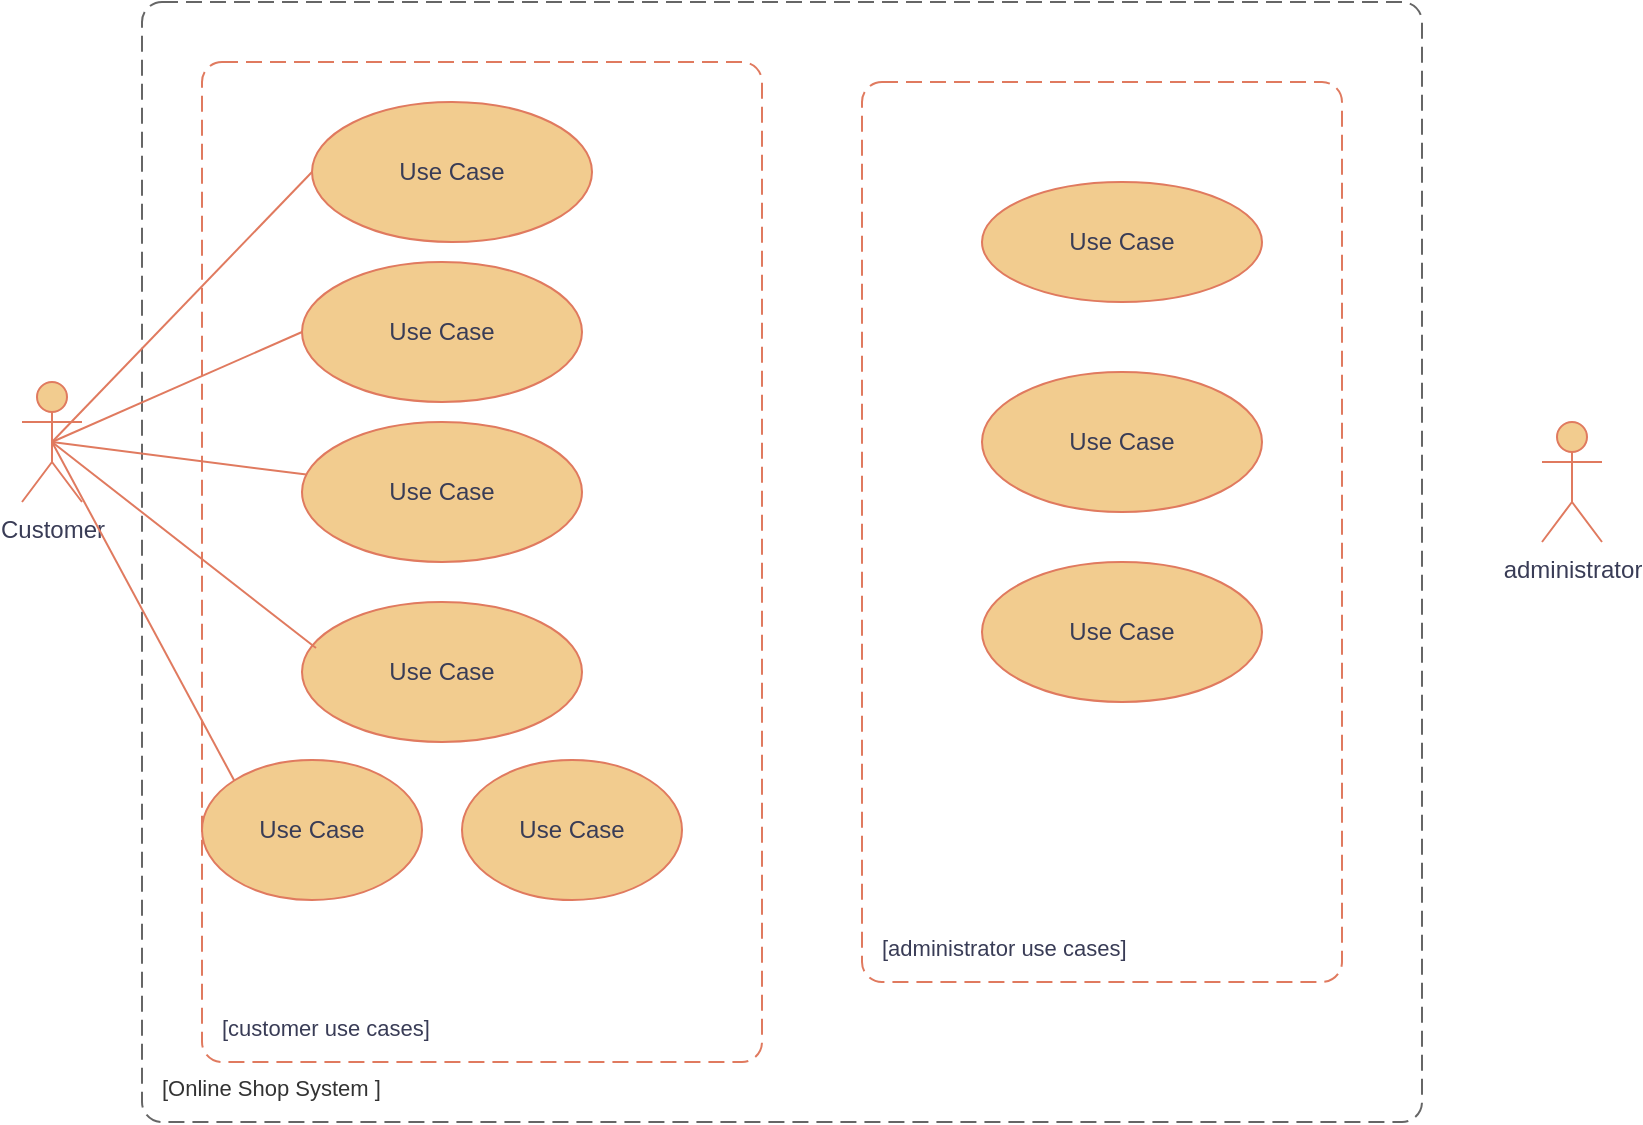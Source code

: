 <mxfile version="22.0.8" type="github">
  <diagram name="Page-1" id="KkWIEYQmKdYoJBlh3cc2">
    <mxGraphModel dx="1853" dy="612" grid="1" gridSize="10" guides="1" tooltips="1" connect="1" arrows="1" fold="1" page="1" pageScale="1" pageWidth="827" pageHeight="1169" math="0" shadow="0">
      <root>
        <mxCell id="0" />
        <mxCell id="1" parent="0" />
        <mxCell id="_uxx1MJeF8HWBZhhg2wG-2" value="Customer" style="shape=umlActor;verticalLabelPosition=bottom;verticalAlign=top;html=1;outlineConnect=0;labelBackgroundColor=none;fillColor=#F2CC8F;strokeColor=#E07A5F;fontColor=#393C56;" parent="1" vertex="1">
          <mxGeometry x="-560" y="980" width="30" height="60" as="geometry" />
        </mxCell>
        <mxCell id="_uxx1MJeF8HWBZhhg2wG-3" value="administrator" style="shape=umlActor;verticalLabelPosition=bottom;verticalAlign=top;html=1;outlineConnect=0;labelBackgroundColor=none;fillColor=#F2CC8F;strokeColor=#E07A5F;fontColor=#393C56;" parent="1" vertex="1">
          <mxGeometry x="200" y="1000" width="30" height="60" as="geometry" />
        </mxCell>
        <object placeholders="1" c4Name="" c4Type="" c4Application="administrator use cases" label="&lt;font style=&quot;font-size: 16px&quot;&gt;&lt;b&gt;&lt;div style=&quot;text-align: left&quot;&gt;%c4Name%&lt;/div&gt;&lt;/b&gt;&lt;/font&gt;&lt;div style=&quot;text-align: left&quot;&gt;[%c4Application%]&lt;/div&gt;" id="gSI3Hieu22vvykXPNDI_-1">
          <mxCell style="rounded=1;fontSize=11;whiteSpace=wrap;html=1;dashed=1;arcSize=20;fillColor=none;strokeColor=#E07A5F;fontColor=#393C56;labelBackgroundColor=none;align=left;verticalAlign=bottom;labelBorderColor=none;spacingTop=0;spacing=10;dashPattern=8 4;metaEdit=1;rotatable=0;perimeter=rectanglePerimeter;noLabel=0;labelPadding=0;allowArrows=0;connectable=0;expand=0;recursiveResize=0;editable=1;pointerEvents=0;absoluteArcSize=1;points=[[0.25,0,0],[0.5,0,0],[0.75,0,0],[1,0.25,0],[1,0.5,0],[1,0.75,0],[0.75,1,0],[0.5,1,0],[0.25,1,0],[0,0.75,0],[0,0.5,0],[0,0.25,0]];" vertex="1" parent="1">
            <mxGeometry x="-140" y="830" width="240" height="450" as="geometry" />
          </mxCell>
        </object>
        <object placeholders="1" c4Name="" c4Type="" c4Application="customer use cases" label="&lt;font style=&quot;font-size: 16px&quot;&gt;&lt;b&gt;&lt;div style=&quot;text-align: left&quot;&gt;%c4Name%&lt;/div&gt;&lt;/b&gt;&lt;/font&gt;&lt;div style=&quot;text-align: left&quot;&gt;[%c4Application%]&lt;/div&gt;" id="gSI3Hieu22vvykXPNDI_-4">
          <mxCell style="rounded=1;fontSize=11;whiteSpace=wrap;html=1;dashed=1;arcSize=20;fillColor=none;strokeColor=#E07A5F;fontColor=#393C56;labelBackgroundColor=none;align=left;verticalAlign=bottom;labelBorderColor=none;spacingTop=0;spacing=10;dashPattern=8 4;metaEdit=1;rotatable=0;perimeter=rectanglePerimeter;noLabel=0;labelPadding=0;allowArrows=0;connectable=0;expand=0;recursiveResize=0;editable=1;pointerEvents=0;absoluteArcSize=1;points=[[0.25,0,0],[0.5,0,0],[0.75,0,0],[1,0.25,0],[1,0.5,0],[1,0.75,0],[0.75,1,0],[0.5,1,0],[0.25,1,0],[0,0.75,0],[0,0.5,0],[0,0.25,0]];" vertex="1" parent="1">
            <mxGeometry x="-470" y="820" width="280" height="500" as="geometry" />
          </mxCell>
        </object>
        <object placeholders="1" c4Name="" c4Type="" c4Application="Online Shop System " label="&lt;font style=&quot;font-size: 16px&quot;&gt;&lt;b&gt;&lt;div style=&quot;text-align: left&quot;&gt;%c4Name%&lt;/div&gt;&lt;/b&gt;&lt;/font&gt;&lt;div style=&quot;text-align: left&quot;&gt;[%c4Application%]&lt;/div&gt;" id="gSI3Hieu22vvykXPNDI_-8">
          <mxCell style="rounded=1;fontSize=11;whiteSpace=wrap;html=1;dashed=1;arcSize=20;fillColor=none;strokeColor=#666666;fontColor=#333333;labelBackgroundColor=none;align=left;verticalAlign=bottom;labelBorderColor=none;spacingTop=0;spacing=10;dashPattern=8 4;metaEdit=1;rotatable=0;perimeter=rectanglePerimeter;noLabel=0;labelPadding=0;allowArrows=0;connectable=0;expand=0;recursiveResize=0;editable=1;pointerEvents=0;absoluteArcSize=1;points=[[0.25,0,0],[0.5,0,0],[0.75,0,0],[1,0.25,0],[1,0.5,0],[1,0.75,0],[0.75,1,0],[0.5,1,0],[0.25,1,0],[0,0.75,0],[0,0.5,0],[0,0.25,0]];" vertex="1" parent="1">
            <mxGeometry x="-500" y="790" width="640" height="560" as="geometry" />
          </mxCell>
        </object>
        <mxCell id="gSI3Hieu22vvykXPNDI_-9" value="Use Case" style="ellipse;whiteSpace=wrap;html=1;strokeColor=#E07A5F;fontColor=#393C56;fillColor=#F2CC8F;" vertex="1" parent="1">
          <mxGeometry x="-80" y="1070" width="140" height="70" as="geometry" />
        </mxCell>
        <mxCell id="gSI3Hieu22vvykXPNDI_-10" value="Use Case" style="ellipse;whiteSpace=wrap;html=1;strokeColor=#E07A5F;fontColor=#393C56;fillColor=#F2CC8F;" vertex="1" parent="1">
          <mxGeometry x="-80" y="975" width="140" height="70" as="geometry" />
        </mxCell>
        <mxCell id="gSI3Hieu22vvykXPNDI_-11" value="Use Case" style="ellipse;whiteSpace=wrap;html=1;strokeColor=#E07A5F;fontColor=#393C56;fillColor=#F2CC8F;" vertex="1" parent="1">
          <mxGeometry x="-80" y="880" width="140" height="60" as="geometry" />
        </mxCell>
        <mxCell id="gSI3Hieu22vvykXPNDI_-12" value="Use Case" style="ellipse;whiteSpace=wrap;html=1;strokeColor=#E07A5F;fontColor=#393C56;fillColor=#F2CC8F;" vertex="1" parent="1">
          <mxGeometry x="-415" y="840" width="140" height="70" as="geometry" />
        </mxCell>
        <mxCell id="gSI3Hieu22vvykXPNDI_-13" value="Use Case" style="ellipse;whiteSpace=wrap;html=1;strokeColor=#E07A5F;fontColor=#393C56;fillColor=#F2CC8F;" vertex="1" parent="1">
          <mxGeometry x="-420" y="920" width="140" height="70" as="geometry" />
        </mxCell>
        <mxCell id="gSI3Hieu22vvykXPNDI_-14" value="Use Case" style="ellipse;whiteSpace=wrap;html=1;strokeColor=#E07A5F;fontColor=#393C56;fillColor=#F2CC8F;" vertex="1" parent="1">
          <mxGeometry x="-420" y="1000" width="140" height="70" as="geometry" />
        </mxCell>
        <mxCell id="gSI3Hieu22vvykXPNDI_-15" value="Use Case" style="ellipse;whiteSpace=wrap;html=1;strokeColor=#E07A5F;fontColor=#393C56;fillColor=#F2CC8F;" vertex="1" parent="1">
          <mxGeometry x="-420" y="1090" width="140" height="70" as="geometry" />
        </mxCell>
        <mxCell id="gSI3Hieu22vvykXPNDI_-16" value="Use Case" style="ellipse;whiteSpace=wrap;html=1;strokeColor=#E07A5F;fontColor=#393C56;fillColor=#F2CC8F;" vertex="1" parent="1">
          <mxGeometry x="-470" y="1169" width="110" height="70" as="geometry" />
        </mxCell>
        <mxCell id="gSI3Hieu22vvykXPNDI_-17" value="Use Case" style="ellipse;whiteSpace=wrap;html=1;strokeColor=#E07A5F;fontColor=#393C56;fillColor=#F2CC8F;" vertex="1" parent="1">
          <mxGeometry x="-340" y="1169" width="110" height="70" as="geometry" />
        </mxCell>
        <mxCell id="gSI3Hieu22vvykXPNDI_-18" value="" style="endArrow=none;startArrow=none;html=1;rounded=0;strokeColor=#E07A5F;fontColor=#393C56;fillColor=#F2CC8F;startFill=0;endFill=0;exitX=0.5;exitY=0.5;exitDx=0;exitDy=0;exitPerimeter=0;" edge="1" parent="1" source="_uxx1MJeF8HWBZhhg2wG-2" target="gSI3Hieu22vvykXPNDI_-14">
          <mxGeometry width="50" height="50" relative="1" as="geometry">
            <mxPoint x="-130" y="1120" as="sourcePoint" />
            <mxPoint x="-80" y="1070" as="targetPoint" />
            <Array as="points" />
          </mxGeometry>
        </mxCell>
        <mxCell id="gSI3Hieu22vvykXPNDI_-19" value="" style="endArrow=none;startArrow=none;html=1;rounded=0;strokeColor=#E07A5F;fontColor=#393C56;fillColor=#F2CC8F;startFill=0;endFill=0;exitX=0.5;exitY=0.5;exitDx=0;exitDy=0;exitPerimeter=0;entryX=0.05;entryY=0.329;entryDx=0;entryDy=0;entryPerimeter=0;" edge="1" parent="1" source="_uxx1MJeF8HWBZhhg2wG-2" target="gSI3Hieu22vvykXPNDI_-15">
          <mxGeometry width="50" height="50" relative="1" as="geometry">
            <mxPoint x="-520" y="1022" as="sourcePoint" />
            <mxPoint x="-420" y="1110" as="targetPoint" />
            <Array as="points" />
          </mxGeometry>
        </mxCell>
        <mxCell id="gSI3Hieu22vvykXPNDI_-20" value="" style="endArrow=none;startArrow=none;html=1;rounded=0;strokeColor=#E07A5F;fontColor=#393C56;fillColor=#F2CC8F;startFill=0;endFill=0;exitX=0.5;exitY=0.5;exitDx=0;exitDy=0;exitPerimeter=0;entryX=0;entryY=0.5;entryDx=0;entryDy=0;" edge="1" parent="1" source="_uxx1MJeF8HWBZhhg2wG-2" target="gSI3Hieu22vvykXPNDI_-13">
          <mxGeometry width="50" height="50" relative="1" as="geometry">
            <mxPoint x="-535" y="1020" as="sourcePoint" />
            <mxPoint x="-408" y="1036" as="targetPoint" />
            <Array as="points" />
          </mxGeometry>
        </mxCell>
        <mxCell id="gSI3Hieu22vvykXPNDI_-22" value="" style="endArrow=none;startArrow=none;html=1;rounded=0;strokeColor=#E07A5F;fontColor=#393C56;fillColor=#F2CC8F;startFill=0;endFill=0;entryX=0;entryY=0.5;entryDx=0;entryDy=0;exitX=0.5;exitY=0.5;exitDx=0;exitDy=0;exitPerimeter=0;" edge="1" parent="1" source="_uxx1MJeF8HWBZhhg2wG-2" target="gSI3Hieu22vvykXPNDI_-12">
          <mxGeometry width="50" height="50" relative="1" as="geometry">
            <mxPoint x="-540" y="1010" as="sourcePoint" />
            <mxPoint x="-410" y="965" as="targetPoint" />
            <Array as="points" />
          </mxGeometry>
        </mxCell>
        <mxCell id="gSI3Hieu22vvykXPNDI_-23" value="" style="endArrow=none;startArrow=none;html=1;rounded=0;strokeColor=#E07A5F;fontColor=#393C56;fillColor=#F2CC8F;startFill=0;endFill=0;entryX=0;entryY=0;entryDx=0;entryDy=0;exitX=0.5;exitY=0.5;exitDx=0;exitDy=0;exitPerimeter=0;" edge="1" parent="1" source="_uxx1MJeF8HWBZhhg2wG-2" target="gSI3Hieu22vvykXPNDI_-16">
          <mxGeometry width="50" height="50" relative="1" as="geometry">
            <mxPoint x="-535" y="1020" as="sourcePoint" />
            <mxPoint x="-403" y="1123" as="targetPoint" />
            <Array as="points" />
          </mxGeometry>
        </mxCell>
      </root>
    </mxGraphModel>
  </diagram>
</mxfile>
